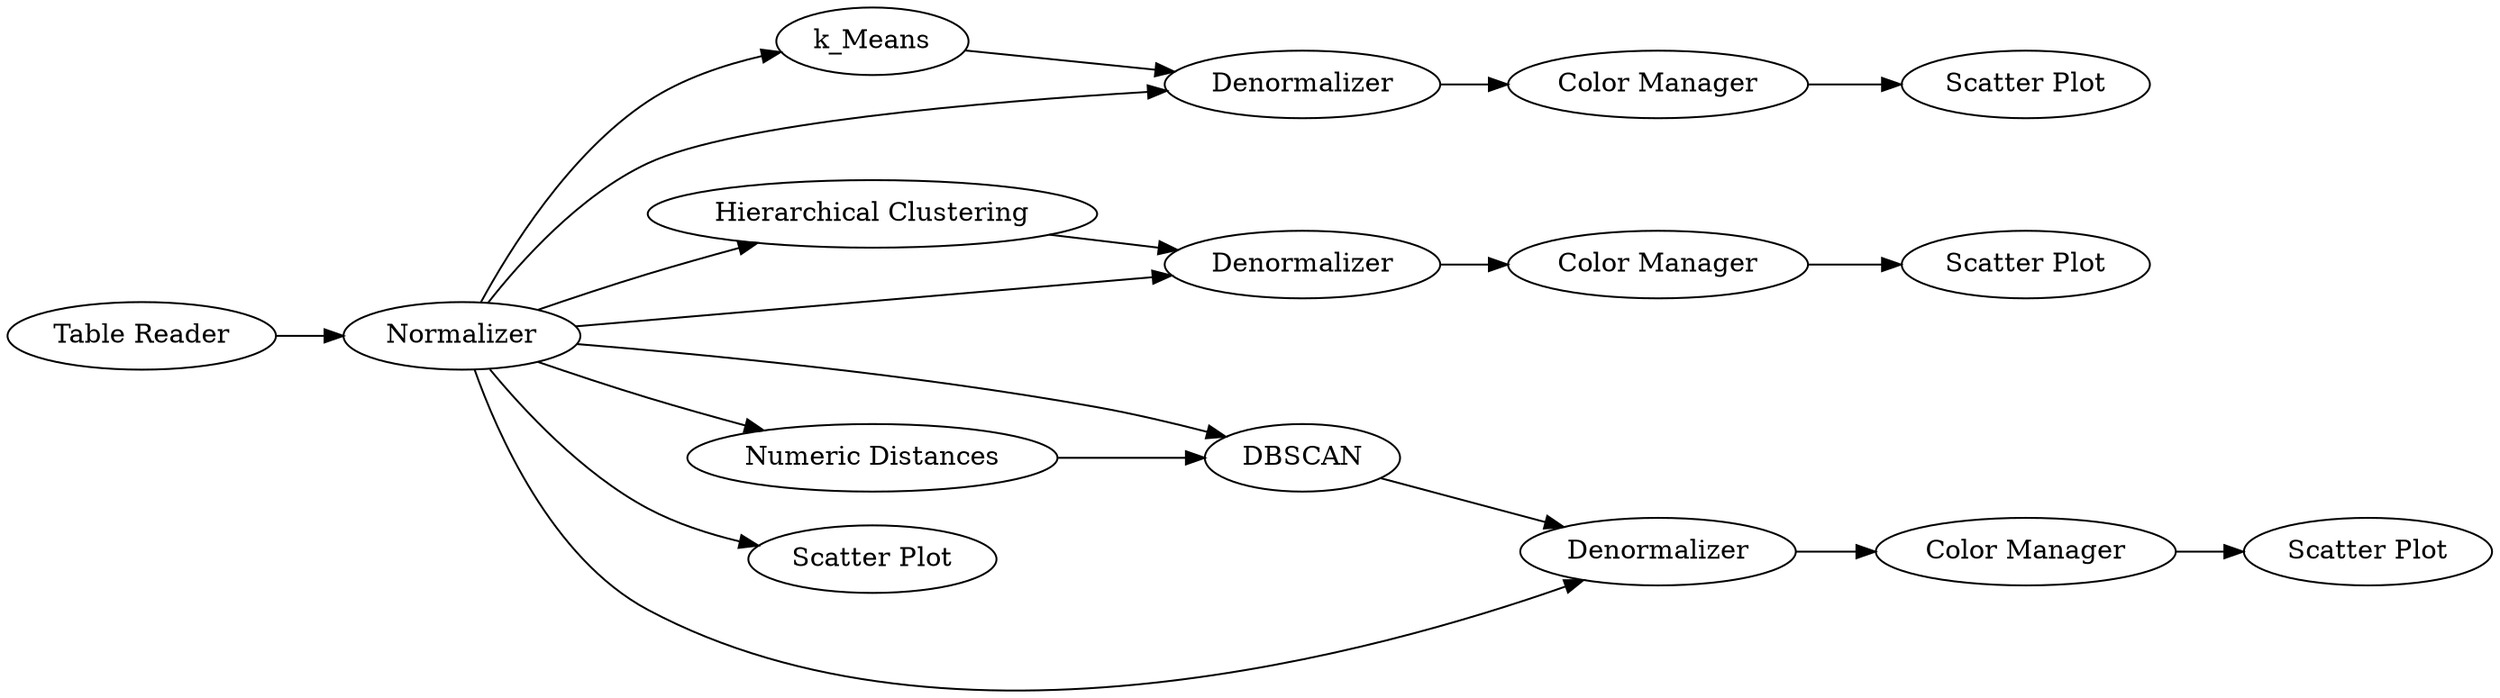 digraph {
	135 -> 141
	140 -> 149
	142 -> 143
	140 -> 135
	150 -> 151
	140 -> 148
	140 -> 144
	140 -> 141
	148 -> 149
	144 -> 145
	146 -> 147
	140 -> 154
	149 -> 150
	1 -> 140
	140 -> 152
	145 -> 146
	152 -> 148
	140 -> 145
	141 -> 142
	150 [label="Color Manager"]
	148 [label=DBSCAN]
	144 [label="Hierarchical Clustering"]
	1 [label="Table Reader"]
	145 [label=Denormalizer]
	140 [label=Normalizer]
	142 [label="Color Manager"]
	143 [label="Scatter Plot"]
	147 [label="Scatter Plot"]
	154 [label="Scatter Plot"]
	152 [label="Numeric Distances"]
	135 [label=k_Means]
	149 [label=Denormalizer]
	146 [label="Color Manager"]
	141 [label=Denormalizer]
	151 [label="Scatter Plot"]
	rankdir=LR
}
